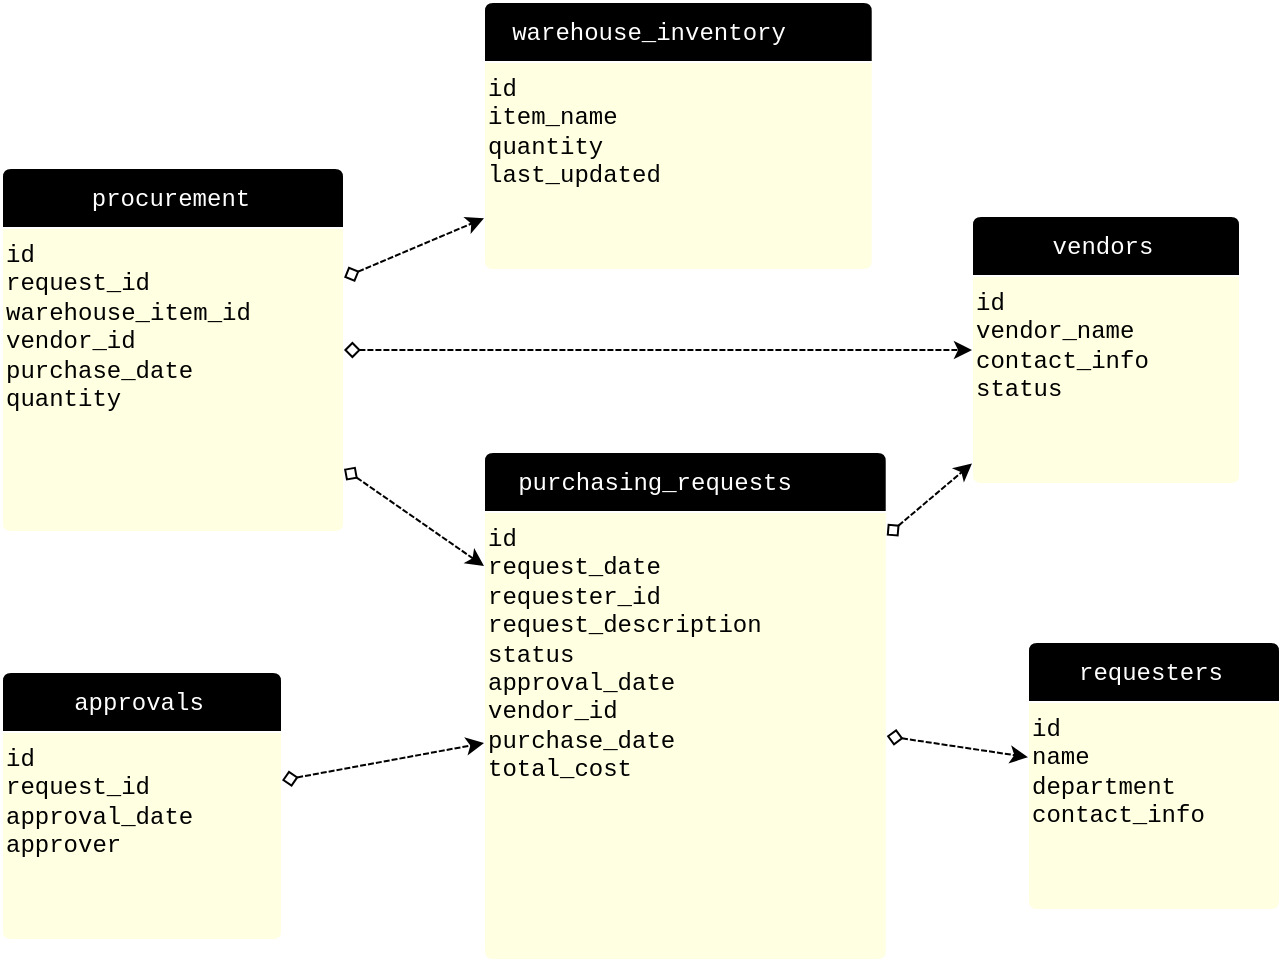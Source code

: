 <mxfile version="24.7.10">
  <diagram id="R2lEEEUBdFMjLlhIrx00" name="Page 2">
    <mxGraphModel dx="1428" dy="627" grid="1" gridSize="10" guides="1" tooltips="1" connect="1" arrows="1" fold="1" page="1" pageScale="1" pageWidth="850" pageHeight="1100" math="0" shadow="0" extFonts="Permanent Marker^https://fonts.googleapis.com/css?family=Permanent+Marker">
      <root>
        <mxCell id="0" />
        <mxCell id="1" parent="0" />
        <mxCell id="Cz_CmyygzcHUj-ga1qoF-29" style="graphMlID=entity0;gradientDirection=east;shape=swimlane;startSize=30;rounded=1;arcSize=5;collapsible=0;fillColor=undefined;strokeColor=#ffffff;strokeWidth=1.0;swimlaneFillColor=#FFFFE1" vertex="1" parent="1">
          <mxGeometry x="107" y="375" width="140" height="134" as="geometry" />
        </mxCell>
        <mxCell id="Cz_CmyygzcHUj-ga1qoF-30" value="id&lt;br/&gt;request_id&lt;br/&gt;approval_date&lt;br/&gt;approver&amp;#x9;&amp;#x9;&amp;#x9;&amp;#x9;&amp;#x9;&amp;#x9;" style="text;html=1;spacing=0;align=left;fontFamily=courier;fontSize=12;fontStyle=0;=center;fontColor=#000000" vertex="1" parent="Cz_CmyygzcHUj-ga1qoF-29">
          <mxGeometry x="2" y="31.668" width="136" height="76" as="geometry" />
        </mxCell>
        <mxCell id="Cz_CmyygzcHUj-ga1qoF-31" value="approvals" style="text;html=1;spacing=0;align=center;fontFamily=courier;fontSize=12;fontStyle=0;=center;fontColor=#ffffff" vertex="1" parent="Cz_CmyygzcHUj-ga1qoF-29">
          <mxGeometry y="4" width="136" height="26" as="geometry" />
        </mxCell>
        <mxCell id="Cz_CmyygzcHUj-ga1qoF-32" style="graphMlID=entity1;gradientDirection=east;shape=swimlane;startSize=30;rounded=1;arcSize=5;collapsible=0;fillColor=undefined;strokeColor=#ffffff;strokeWidth=1.0;swimlaneFillColor=#FFFFE1" vertex="1" parent="1">
          <mxGeometry x="107" y="123" width="171" height="182" as="geometry" />
        </mxCell>
        <mxCell id="Cz_CmyygzcHUj-ga1qoF-33" value="id&lt;br/&gt;request_id&lt;br/&gt;warehouse_item_id&lt;br/&gt;vendor_id&lt;br/&gt;purchase_date&lt;br/&gt;quantity&amp;#x9;&amp;#x9;&amp;#x9;&amp;#x9;&amp;#x9;&amp;#x9;" style="text;html=1;spacing=0;align=left;fontFamily=courier;fontSize=12;fontStyle=0;=center;fontColor=#000000" vertex="1" parent="Cz_CmyygzcHUj-ga1qoF-32">
          <mxGeometry x="2" y="31.668" width="167" height="124" as="geometry" />
        </mxCell>
        <mxCell id="Cz_CmyygzcHUj-ga1qoF-34" value="procurement" style="text;html=1;spacing=0;align=center;fontFamily=courier;fontSize=12;fontStyle=0;=center;fontColor=#ffffff" vertex="1" parent="Cz_CmyygzcHUj-ga1qoF-32">
          <mxGeometry y="4" width="167" height="26" as="geometry" />
        </mxCell>
        <mxCell id="Cz_CmyygzcHUj-ga1qoF-35" style="graphMlID=entity2;gradientDirection=east;shape=swimlane;startSize=30;rounded=1;arcSize=5;collapsible=0;fillColor=undefined;strokeColor=#ffffff;strokeWidth=1.0;swimlaneFillColor=#FFFFE1" vertex="1" parent="1">
          <mxGeometry x="348" y="265" width="201.36" height="254" as="geometry" />
        </mxCell>
        <mxCell id="Cz_CmyygzcHUj-ga1qoF-36" value="id&lt;br/&gt;request_date&lt;br/&gt;requester_id&lt;br/&gt;request_description&lt;br/&gt;status&lt;br/&gt;approval_date&lt;br/&gt;vendor_id&lt;br/&gt;purchase_date&lt;br/&gt;total_cost&amp;#x9;&amp;#x9;&amp;#x9;&amp;#x9;&amp;#x9;&amp;#x9;" style="text;html=1;spacing=0;align=left;fontFamily=courier;fontSize=12;fontStyle=0;=center;fontColor=#000000" vertex="1" parent="Cz_CmyygzcHUj-ga1qoF-35">
          <mxGeometry x="2" y="31.668" width="170" height="196" as="geometry" />
        </mxCell>
        <mxCell id="Cz_CmyygzcHUj-ga1qoF-37" value="purchasing_requests" style="text;html=1;spacing=0;align=center;fontFamily=courier;fontSize=12;fontStyle=0;=center;fontColor=#ffffff" vertex="1" parent="Cz_CmyygzcHUj-ga1qoF-35">
          <mxGeometry y="4" width="170" height="26" as="geometry" />
        </mxCell>
        <mxCell id="Cz_CmyygzcHUj-ga1qoF-38" style="graphMlID=entity3;gradientDirection=east;shape=swimlane;startSize=30;rounded=1;arcSize=5;collapsible=0;fillColor=undefined;strokeColor=#ffffff;strokeWidth=1.0;swimlaneFillColor=#FFFFE1" vertex="1" parent="1">
          <mxGeometry x="620" y="360" width="126" height="134" as="geometry" />
        </mxCell>
        <mxCell id="Cz_CmyygzcHUj-ga1qoF-39" value="id&lt;br/&gt;name&lt;br/&gt;department&lt;br/&gt;contact_info&amp;#x9;&amp;#x9;&amp;#x9;&amp;#x9;&amp;#x9;&amp;#x9;" style="text;html=1;spacing=0;align=left;fontFamily=courier;fontSize=12;fontStyle=0;=center;fontColor=#000000" vertex="1" parent="Cz_CmyygzcHUj-ga1qoF-38">
          <mxGeometry x="2" y="31.668" width="122" height="76" as="geometry" />
        </mxCell>
        <mxCell id="Cz_CmyygzcHUj-ga1qoF-40" value="requesters" style="text;html=1;spacing=0;align=center;fontFamily=courier;fontSize=12;fontStyle=0;=center;fontColor=#ffffff" vertex="1" parent="Cz_CmyygzcHUj-ga1qoF-38">
          <mxGeometry y="4" width="122" height="26" as="geometry" />
        </mxCell>
        <mxCell id="Cz_CmyygzcHUj-ga1qoF-41" style="graphMlID=entity4;gradientDirection=east;shape=swimlane;startSize=30;rounded=1;arcSize=5;collapsible=0;fillColor=undefined;strokeColor=#ffffff;strokeWidth=1.0;swimlaneFillColor=#FFFFE1" vertex="1" parent="1">
          <mxGeometry x="592" y="147" width="134" height="134" as="geometry" />
        </mxCell>
        <mxCell id="Cz_CmyygzcHUj-ga1qoF-42" value="id&lt;br/&gt;vendor_name&lt;br/&gt;contact_info&lt;br/&gt;status&amp;#x9;&amp;#x9;&amp;#x9;&amp;#x9;&amp;#x9;&amp;#x9;" style="text;html=1;spacing=0;align=left;fontFamily=courier;fontSize=12;fontStyle=0;=center;fontColor=#000000" vertex="1" parent="Cz_CmyygzcHUj-ga1qoF-41">
          <mxGeometry x="2" y="31.668" width="130" height="76" as="geometry" />
        </mxCell>
        <mxCell id="Cz_CmyygzcHUj-ga1qoF-43" value="vendors" style="text;html=1;spacing=0;align=center;fontFamily=courier;fontSize=12;fontStyle=0;=center;fontColor=#ffffff" vertex="1" parent="Cz_CmyygzcHUj-ga1qoF-41">
          <mxGeometry y="4" width="130" height="26" as="geometry" />
        </mxCell>
        <mxCell id="Cz_CmyygzcHUj-ga1qoF-44" style="graphMlID=entity5;gradientDirection=east;shape=swimlane;startSize=30;rounded=1;arcSize=5;collapsible=0;fillColor=undefined;strokeColor=#ffffff;strokeWidth=1.0;swimlaneFillColor=#FFFFE1" vertex="1" parent="1">
          <mxGeometry x="348" y="40" width="194.36" height="134" as="geometry" />
        </mxCell>
        <mxCell id="Cz_CmyygzcHUj-ga1qoF-45" value="id&lt;br/&gt;item_name&lt;br/&gt;quantity&lt;br/&gt;last_updated&amp;#x9;&amp;#x9;&amp;#x9;&amp;#x9;&amp;#x9;&amp;#x9;" style="text;html=1;spacing=0;align=left;fontFamily=courier;fontSize=12;fontStyle=0;=center;fontColor=#000000" vertex="1" parent="Cz_CmyygzcHUj-ga1qoF-44">
          <mxGeometry x="2" y="31.668" width="163" height="76" as="geometry" />
        </mxCell>
        <mxCell id="Cz_CmyygzcHUj-ga1qoF-46" value="warehouse_inventory" style="text;html=1;spacing=0;align=center;fontFamily=courier;fontSize=12;fontStyle=0;=center;fontColor=#ffffff" vertex="1" parent="Cz_CmyygzcHUj-ga1qoF-44">
          <mxGeometry y="4" width="163" height="26" as="geometry" />
        </mxCell>
        <mxCell id="Cz_CmyygzcHUj-ga1qoF-47" value="" style="graphMlID=edge0-0;rounded=0;endArrow=classic;strokeColor=#000000;dashed=1;dashPattern=3 1;strokeWidth=1.0;startArrow=diamond;startFill=0;endFill=1" edge="1" parent="1" source="Cz_CmyygzcHUj-ga1qoF-29" target="Cz_CmyygzcHUj-ga1qoF-35">
          <mxGeometry relative="1" as="geometry" />
        </mxCell>
        <mxCell id="Cz_CmyygzcHUj-ga1qoF-48" value="" style="graphMlID=edge1-0;rounded=0;endArrow=classic;strokeColor=#000000;dashed=1;dashPattern=3 1;strokeWidth=1.0;startArrow=diamond;startFill=0;endFill=1" edge="1" parent="1" source="Cz_CmyygzcHUj-ga1qoF-32" target="Cz_CmyygzcHUj-ga1qoF-35">
          <mxGeometry relative="1" as="geometry" />
        </mxCell>
        <mxCell id="Cz_CmyygzcHUj-ga1qoF-49" value="" style="graphMlID=edge1-1;rounded=0;endArrow=classic;strokeColor=#000000;dashed=1;dashPattern=3 1;strokeWidth=1.0;startArrow=diamond;startFill=0;endFill=1" edge="1" parent="1" source="Cz_CmyygzcHUj-ga1qoF-32" target="Cz_CmyygzcHUj-ga1qoF-41">
          <mxGeometry relative="1" as="geometry" />
        </mxCell>
        <mxCell id="Cz_CmyygzcHUj-ga1qoF-50" value="" style="graphMlID=edge1-2;rounded=0;endArrow=classic;strokeColor=#000000;dashed=1;dashPattern=3 1;strokeWidth=1.0;startArrow=diamond;startFill=0;endFill=1" edge="1" parent="1" source="Cz_CmyygzcHUj-ga1qoF-32" target="Cz_CmyygzcHUj-ga1qoF-44">
          <mxGeometry relative="1" as="geometry" />
        </mxCell>
        <mxCell id="Cz_CmyygzcHUj-ga1qoF-51" value="" style="graphMlID=edge2-0;rounded=0;endArrow=classic;strokeColor=#000000;dashed=1;dashPattern=3 1;strokeWidth=1.0;startArrow=diamond;startFill=0;endFill=1" edge="1" parent="1" source="Cz_CmyygzcHUj-ga1qoF-35" target="Cz_CmyygzcHUj-ga1qoF-38">
          <mxGeometry relative="1" as="geometry" />
        </mxCell>
        <mxCell id="Cz_CmyygzcHUj-ga1qoF-52" value="" style="graphMlID=edge2-1;rounded=0;endArrow=classic;strokeColor=#000000;dashed=1;dashPattern=3 1;strokeWidth=1.0;startArrow=diamond;startFill=0;endFill=1" edge="1" parent="1" source="Cz_CmyygzcHUj-ga1qoF-35" target="Cz_CmyygzcHUj-ga1qoF-41">
          <mxGeometry relative="1" as="geometry" />
        </mxCell>
      </root>
    </mxGraphModel>
  </diagram>
</mxfile>
